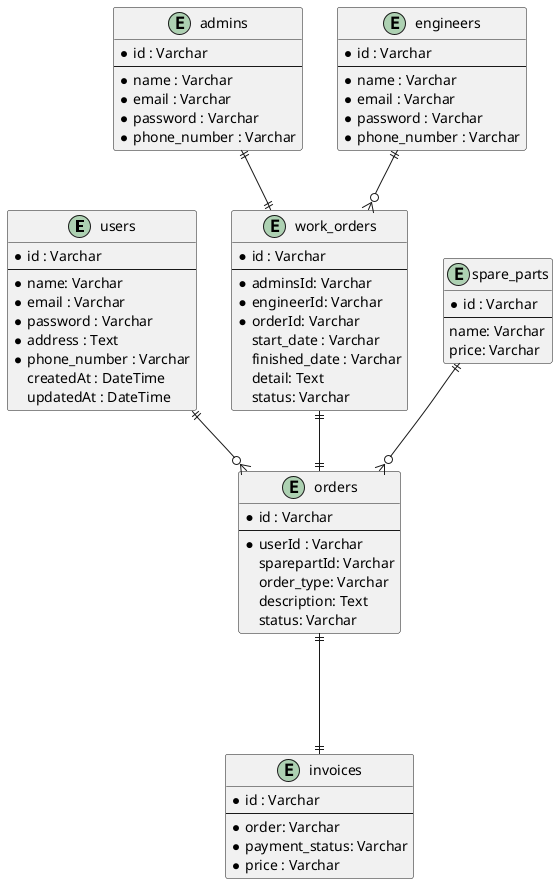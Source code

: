 @startuml

entity users {
	* id : Varchar
	--
	* name: Varchar
	* email : Varchar
	* password : Varchar
	* address : Text
	* phone_number : Varchar
	createdAt : DateTime
	updatedAt : DateTime
}

entity admins {
	* id : Varchar
	--
	* name : Varchar
	* email : Varchar
	* password : Varchar
	* phone_number : Varchar
}

entity engineers {
	* id : Varchar
	--
	* name : Varchar
	* email : Varchar
	* password : Varchar
	* phone_number : Varchar
}

entity work_orders {
	* id : Varchar
	--
	* adminsId: Varchar
	* engineerId: Varchar
	* orderId: Varchar
	start_date : Varchar
	finished_date : Varchar
	detail: Text
	status: Varchar
}

entity orders {
	* id : Varchar
	--
	* userId : Varchar
	sparepartId: Varchar
	order_type: Varchar
	description: Text
	status: Varchar
}

entity spare_parts{
	* id : Varchar
	--
	name: Varchar
	price: Varchar
}

entity invoices {
	* id : Varchar
	--
	* order: Varchar
	* payment_status: Varchar
	* price : Varchar
}

users ||--o{ orders
	admins ||--|| work_orders
	spare_parts ||--o{ orders
	orders ||---|| invoices
	engineers ||--o{ work_orders
	work_orders ||--|| orders



	@endUml
